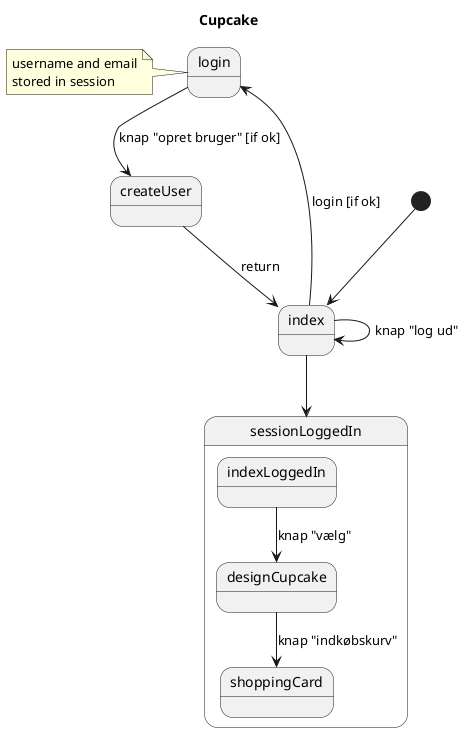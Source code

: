 @startuml
'https://plantuml.com/state-diagram

Title Cupcake

state index
state login
state createUser


note left of login
username and email
stored in session
end note

[*] --> index
index --> login: login [if ok]
index --> index: knap "log ud"
index --> sessionLoggedIn
login --> createUser: knap "opret bruger" [if ok]
createUser --> index: return

state sessionLoggedIn {
state login
state indexLoggedIn
state designCupcake
state shoppingCard

indexLoggedIn --> designCupcake: knap "vælg"
designCupcake --> shoppingCard: knap "indkøbskurv"

}

@enduml